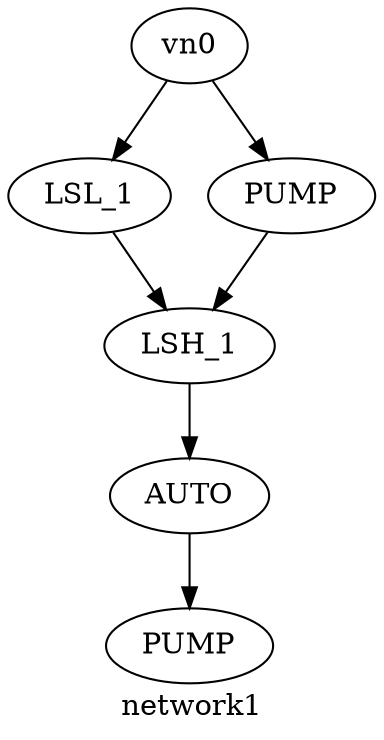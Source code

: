 digraph network1 {
label = network1
9[label = "LSL_1"]
10[label = "PUMP"]
11[label = "LSH_1"]
12[label = "AUTO"]
13[label = "PUMP"]
vn0 -> 9
vn0 -> 10
9 -> 11
10 -> 11
11 -> 12
12 -> 13
}
